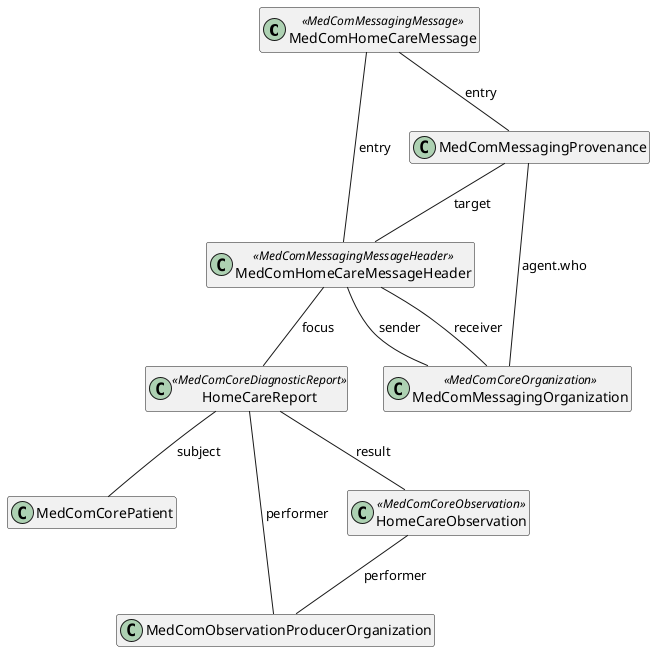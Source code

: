 @startuml HomeCareObservationMessage

hide empty members

top to bottom direction

class "MedComHomeCareMessage" as message <<MedComMessagingMessage>>
class "MedComHomeCareMessageHeader" as messageheader <<MedComMessagingMessageHeader>>
class "MedComMessagingProvenance" as provenance
class "MedComMessagingOrganization" as messagingOrganization <<MedComCoreOrganization>>
class "MedComCorePatient" as patient
class "MedComObservationProducerOrganization" as organization
' class "MedComCorePractitioner" as author
class "HomeCareReport" as diagnosticReport <<MedComCoreDiagnosticReport>>
class "HomeCareObservation" as coreobservation <<MedComCoreObservation>>

message -- messageheader : "entry"
messageheader -- diagnosticReport : "focus"
message -- provenance : "entry"
provenance -- messageheader : "target" 
provenance -- messagingOrganization : "agent.who"
diagnosticReport -- patient : "subject"
diagnosticReport -- organization: "performer"
diagnosticReport -- coreobservation : "result"
coreobservation -- organization:"performer"


messageheader -- messagingOrganization : "receiver"
messageheader -- messagingOrganization : "sender"

@enduml
